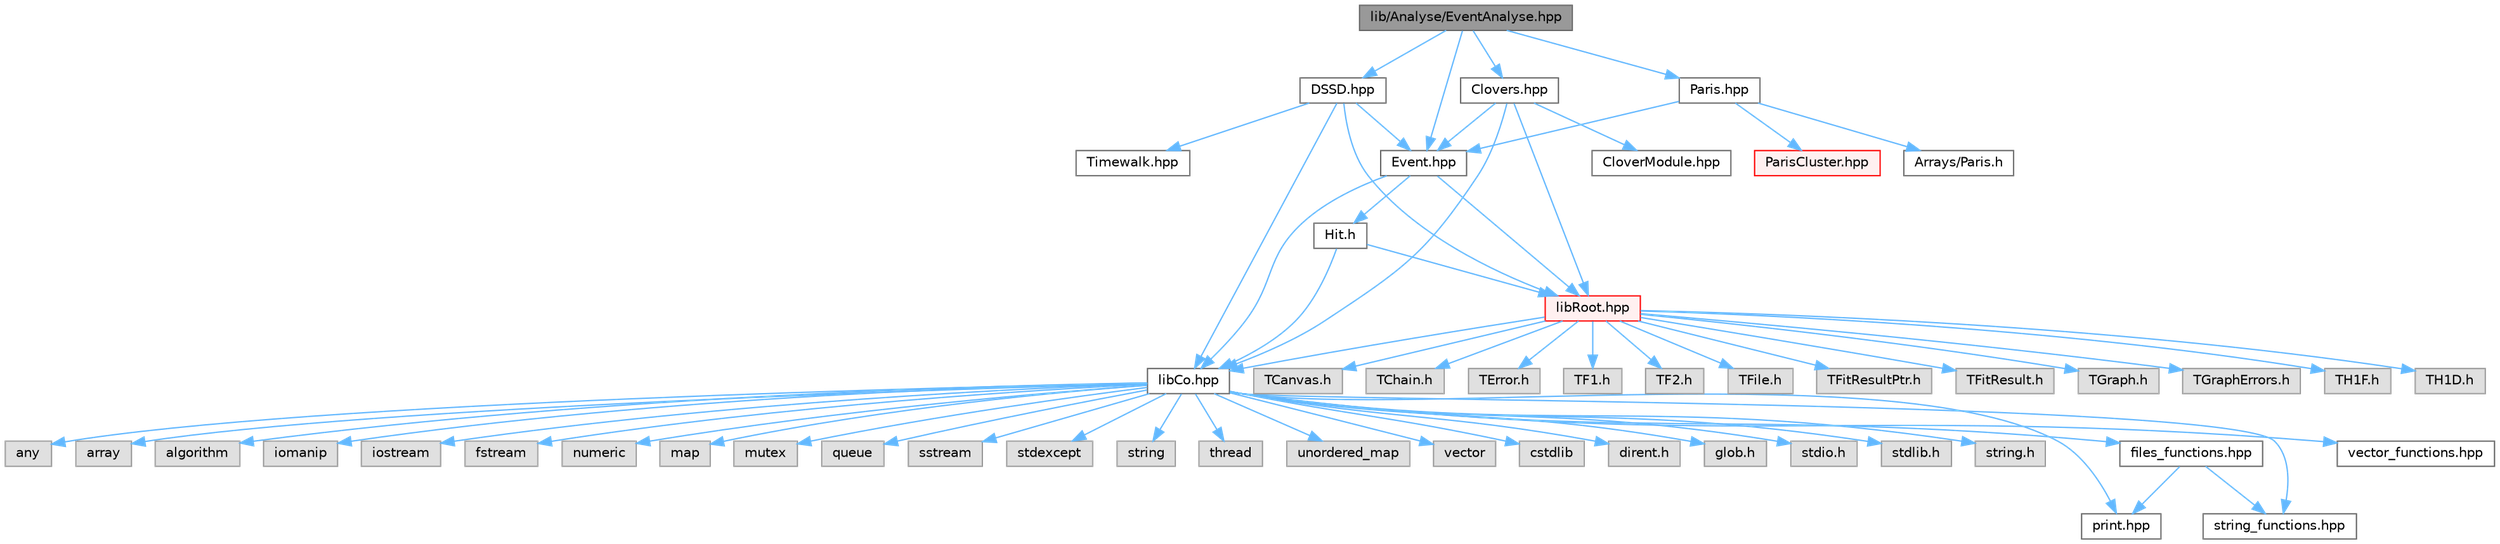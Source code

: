 digraph "lib/Analyse/EventAnalyse.hpp"
{
 // LATEX_PDF_SIZE
  bgcolor="transparent";
  edge [fontname=Helvetica,fontsize=10,labelfontname=Helvetica,labelfontsize=10];
  node [fontname=Helvetica,fontsize=10,shape=box,height=0.2,width=0.4];
  Node1 [id="Node000001",label="lib/Analyse/EventAnalyse.hpp",height=0.2,width=0.4,color="gray40", fillcolor="grey60", style="filled", fontcolor="black",tooltip=" "];
  Node1 -> Node2 [id="edge1_Node000001_Node000002",color="steelblue1",style="solid",tooltip=" "];
  Node2 [id="Node000002",label="Clovers.hpp",height=0.2,width=0.4,color="grey40", fillcolor="white", style="filled",URL="$_clovers_8hpp.html",tooltip=" "];
  Node2 -> Node3 [id="edge2_Node000002_Node000003",color="steelblue1",style="solid",tooltip=" "];
  Node3 [id="Node000003",label="libCo.hpp",height=0.2,width=0.4,color="grey40", fillcolor="white", style="filled",URL="$lib_co_8hpp.html",tooltip=" "];
  Node3 -> Node4 [id="edge3_Node000003_Node000004",color="steelblue1",style="solid",tooltip=" "];
  Node4 [id="Node000004",label="any",height=0.2,width=0.4,color="grey60", fillcolor="#E0E0E0", style="filled",tooltip=" "];
  Node3 -> Node5 [id="edge4_Node000003_Node000005",color="steelblue1",style="solid",tooltip=" "];
  Node5 [id="Node000005",label="array",height=0.2,width=0.4,color="grey60", fillcolor="#E0E0E0", style="filled",tooltip=" "];
  Node3 -> Node6 [id="edge5_Node000003_Node000006",color="steelblue1",style="solid",tooltip=" "];
  Node6 [id="Node000006",label="algorithm",height=0.2,width=0.4,color="grey60", fillcolor="#E0E0E0", style="filled",tooltip=" "];
  Node3 -> Node7 [id="edge6_Node000003_Node000007",color="steelblue1",style="solid",tooltip=" "];
  Node7 [id="Node000007",label="iomanip",height=0.2,width=0.4,color="grey60", fillcolor="#E0E0E0", style="filled",tooltip=" "];
  Node3 -> Node8 [id="edge7_Node000003_Node000008",color="steelblue1",style="solid",tooltip=" "];
  Node8 [id="Node000008",label="iostream",height=0.2,width=0.4,color="grey60", fillcolor="#E0E0E0", style="filled",tooltip=" "];
  Node3 -> Node9 [id="edge8_Node000003_Node000009",color="steelblue1",style="solid",tooltip=" "];
  Node9 [id="Node000009",label="fstream",height=0.2,width=0.4,color="grey60", fillcolor="#E0E0E0", style="filled",tooltip=" "];
  Node3 -> Node10 [id="edge9_Node000003_Node000010",color="steelblue1",style="solid",tooltip=" "];
  Node10 [id="Node000010",label="numeric",height=0.2,width=0.4,color="grey60", fillcolor="#E0E0E0", style="filled",tooltip=" "];
  Node3 -> Node11 [id="edge10_Node000003_Node000011",color="steelblue1",style="solid",tooltip=" "];
  Node11 [id="Node000011",label="map",height=0.2,width=0.4,color="grey60", fillcolor="#E0E0E0", style="filled",tooltip=" "];
  Node3 -> Node12 [id="edge11_Node000003_Node000012",color="steelblue1",style="solid",tooltip=" "];
  Node12 [id="Node000012",label="mutex",height=0.2,width=0.4,color="grey60", fillcolor="#E0E0E0", style="filled",tooltip=" "];
  Node3 -> Node13 [id="edge12_Node000003_Node000013",color="steelblue1",style="solid",tooltip=" "];
  Node13 [id="Node000013",label="queue",height=0.2,width=0.4,color="grey60", fillcolor="#E0E0E0", style="filled",tooltip=" "];
  Node3 -> Node14 [id="edge13_Node000003_Node000014",color="steelblue1",style="solid",tooltip=" "];
  Node14 [id="Node000014",label="sstream",height=0.2,width=0.4,color="grey60", fillcolor="#E0E0E0", style="filled",tooltip=" "];
  Node3 -> Node15 [id="edge14_Node000003_Node000015",color="steelblue1",style="solid",tooltip=" "];
  Node15 [id="Node000015",label="stdexcept",height=0.2,width=0.4,color="grey60", fillcolor="#E0E0E0", style="filled",tooltip=" "];
  Node3 -> Node16 [id="edge15_Node000003_Node000016",color="steelblue1",style="solid",tooltip=" "];
  Node16 [id="Node000016",label="string",height=0.2,width=0.4,color="grey60", fillcolor="#E0E0E0", style="filled",tooltip=" "];
  Node3 -> Node17 [id="edge16_Node000003_Node000017",color="steelblue1",style="solid",tooltip=" "];
  Node17 [id="Node000017",label="thread",height=0.2,width=0.4,color="grey60", fillcolor="#E0E0E0", style="filled",tooltip=" "];
  Node3 -> Node18 [id="edge17_Node000003_Node000018",color="steelblue1",style="solid",tooltip=" "];
  Node18 [id="Node000018",label="unordered_map",height=0.2,width=0.4,color="grey60", fillcolor="#E0E0E0", style="filled",tooltip=" "];
  Node3 -> Node19 [id="edge18_Node000003_Node000019",color="steelblue1",style="solid",tooltip=" "];
  Node19 [id="Node000019",label="vector",height=0.2,width=0.4,color="grey60", fillcolor="#E0E0E0", style="filled",tooltip=" "];
  Node3 -> Node20 [id="edge19_Node000003_Node000020",color="steelblue1",style="solid",tooltip=" "];
  Node20 [id="Node000020",label="cstdlib",height=0.2,width=0.4,color="grey60", fillcolor="#E0E0E0", style="filled",tooltip=" "];
  Node3 -> Node21 [id="edge20_Node000003_Node000021",color="steelblue1",style="solid",tooltip=" "];
  Node21 [id="Node000021",label="dirent.h",height=0.2,width=0.4,color="grey60", fillcolor="#E0E0E0", style="filled",tooltip=" "];
  Node3 -> Node22 [id="edge21_Node000003_Node000022",color="steelblue1",style="solid",tooltip=" "];
  Node22 [id="Node000022",label="glob.h",height=0.2,width=0.4,color="grey60", fillcolor="#E0E0E0", style="filled",tooltip=" "];
  Node3 -> Node23 [id="edge22_Node000003_Node000023",color="steelblue1",style="solid",tooltip=" "];
  Node23 [id="Node000023",label="stdio.h",height=0.2,width=0.4,color="grey60", fillcolor="#E0E0E0", style="filled",tooltip=" "];
  Node3 -> Node24 [id="edge23_Node000003_Node000024",color="steelblue1",style="solid",tooltip=" "];
  Node24 [id="Node000024",label="stdlib.h",height=0.2,width=0.4,color="grey60", fillcolor="#E0E0E0", style="filled",tooltip=" "];
  Node3 -> Node25 [id="edge24_Node000003_Node000025",color="steelblue1",style="solid",tooltip=" "];
  Node25 [id="Node000025",label="string.h",height=0.2,width=0.4,color="grey60", fillcolor="#E0E0E0", style="filled",tooltip=" "];
  Node3 -> Node26 [id="edge25_Node000003_Node000026",color="steelblue1",style="solid",tooltip=" "];
  Node26 [id="Node000026",label="print.hpp",height=0.2,width=0.4,color="grey40", fillcolor="white", style="filled",URL="$print_8hpp.html",tooltip=" "];
  Node3 -> Node27 [id="edge26_Node000003_Node000027",color="steelblue1",style="solid",tooltip=" "];
  Node27 [id="Node000027",label="string_functions.hpp",height=0.2,width=0.4,color="grey40", fillcolor="white", style="filled",URL="$string__functions_8hpp.html",tooltip=" "];
  Node3 -> Node28 [id="edge27_Node000003_Node000028",color="steelblue1",style="solid",tooltip=" "];
  Node28 [id="Node000028",label="files_functions.hpp",height=0.2,width=0.4,color="grey40", fillcolor="white", style="filled",URL="$files__functions_8hpp.html",tooltip=" "];
  Node28 -> Node26 [id="edge28_Node000028_Node000026",color="steelblue1",style="solid",tooltip=" "];
  Node28 -> Node27 [id="edge29_Node000028_Node000027",color="steelblue1",style="solid",tooltip=" "];
  Node3 -> Node29 [id="edge30_Node000003_Node000029",color="steelblue1",style="solid",tooltip=" "];
  Node29 [id="Node000029",label="vector_functions.hpp",height=0.2,width=0.4,color="grey40", fillcolor="white", style="filled",URL="$vector__functions_8hpp.html",tooltip=" "];
  Node2 -> Node30 [id="edge31_Node000002_Node000030",color="steelblue1",style="solid",tooltip=" "];
  Node30 [id="Node000030",label="libRoot.hpp",height=0.2,width=0.4,color="red", fillcolor="#FFF0F0", style="filled",URL="$lib_root_8hpp.html",tooltip=" "];
  Node30 -> Node3 [id="edge32_Node000030_Node000003",color="steelblue1",style="solid",tooltip=" "];
  Node30 -> Node31 [id="edge33_Node000030_Node000031",color="steelblue1",style="solid",tooltip=" "];
  Node31 [id="Node000031",label="TCanvas.h",height=0.2,width=0.4,color="grey60", fillcolor="#E0E0E0", style="filled",tooltip=" "];
  Node30 -> Node32 [id="edge34_Node000030_Node000032",color="steelblue1",style="solid",tooltip=" "];
  Node32 [id="Node000032",label="TChain.h",height=0.2,width=0.4,color="grey60", fillcolor="#E0E0E0", style="filled",tooltip=" "];
  Node30 -> Node33 [id="edge35_Node000030_Node000033",color="steelblue1",style="solid",tooltip=" "];
  Node33 [id="Node000033",label="TError.h",height=0.2,width=0.4,color="grey60", fillcolor="#E0E0E0", style="filled",tooltip=" "];
  Node30 -> Node34 [id="edge36_Node000030_Node000034",color="steelblue1",style="solid",tooltip=" "];
  Node34 [id="Node000034",label="TF1.h",height=0.2,width=0.4,color="grey60", fillcolor="#E0E0E0", style="filled",tooltip=" "];
  Node30 -> Node35 [id="edge37_Node000030_Node000035",color="steelblue1",style="solid",tooltip=" "];
  Node35 [id="Node000035",label="TF2.h",height=0.2,width=0.4,color="grey60", fillcolor="#E0E0E0", style="filled",tooltip=" "];
  Node30 -> Node36 [id="edge38_Node000030_Node000036",color="steelblue1",style="solid",tooltip=" "];
  Node36 [id="Node000036",label="TFile.h",height=0.2,width=0.4,color="grey60", fillcolor="#E0E0E0", style="filled",tooltip=" "];
  Node30 -> Node37 [id="edge39_Node000030_Node000037",color="steelblue1",style="solid",tooltip=" "];
  Node37 [id="Node000037",label="TFitResultPtr.h",height=0.2,width=0.4,color="grey60", fillcolor="#E0E0E0", style="filled",tooltip=" "];
  Node30 -> Node38 [id="edge40_Node000030_Node000038",color="steelblue1",style="solid",tooltip=" "];
  Node38 [id="Node000038",label="TFitResult.h",height=0.2,width=0.4,color="grey60", fillcolor="#E0E0E0", style="filled",tooltip=" "];
  Node30 -> Node39 [id="edge41_Node000030_Node000039",color="steelblue1",style="solid",tooltip=" "];
  Node39 [id="Node000039",label="TGraph.h",height=0.2,width=0.4,color="grey60", fillcolor="#E0E0E0", style="filled",tooltip=" "];
  Node30 -> Node40 [id="edge42_Node000030_Node000040",color="steelblue1",style="solid",tooltip=" "];
  Node40 [id="Node000040",label="TGraphErrors.h",height=0.2,width=0.4,color="grey60", fillcolor="#E0E0E0", style="filled",tooltip=" "];
  Node30 -> Node41 [id="edge43_Node000030_Node000041",color="steelblue1",style="solid",tooltip=" "];
  Node41 [id="Node000041",label="TH1F.h",height=0.2,width=0.4,color="grey60", fillcolor="#E0E0E0", style="filled",tooltip=" "];
  Node30 -> Node42 [id="edge44_Node000030_Node000042",color="steelblue1",style="solid",tooltip=" "];
  Node42 [id="Node000042",label="TH1D.h",height=0.2,width=0.4,color="grey60", fillcolor="#E0E0E0", style="filled",tooltip=" "];
  Node2 -> Node60 [id="edge45_Node000002_Node000060",color="steelblue1",style="solid",tooltip=" "];
  Node60 [id="Node000060",label="Event.hpp",height=0.2,width=0.4,color="grey40", fillcolor="white", style="filled",URL="$_event_8hpp.html",tooltip=" "];
  Node60 -> Node61 [id="edge46_Node000060_Node000061",color="steelblue1",style="solid",tooltip=" "];
  Node61 [id="Node000061",label="Hit.h",height=0.2,width=0.4,color="grey40", fillcolor="white", style="filled",URL="$_hit_8h.html",tooltip=" "];
  Node61 -> Node30 [id="edge47_Node000061_Node000030",color="steelblue1",style="solid",tooltip=" "];
  Node61 -> Node3 [id="edge48_Node000061_Node000003",color="steelblue1",style="solid",tooltip=" "];
  Node60 -> Node3 [id="edge49_Node000060_Node000003",color="steelblue1",style="solid",tooltip=" "];
  Node60 -> Node30 [id="edge50_Node000060_Node000030",color="steelblue1",style="solid",tooltip=" "];
  Node2 -> Node62 [id="edge51_Node000002_Node000062",color="steelblue1",style="solid",tooltip=" "];
  Node62 [id="Node000062",label="CloverModule.hpp",height=0.2,width=0.4,color="grey40", fillcolor="white", style="filled",URL="$_clover_module_8hpp.html",tooltip=" "];
  Node1 -> Node63 [id="edge52_Node000001_Node000063",color="steelblue1",style="solid",tooltip=" "];
  Node63 [id="Node000063",label="DSSD.hpp",height=0.2,width=0.4,color="grey40", fillcolor="white", style="filled",URL="$_d_s_s_d_8hpp.html",tooltip=" "];
  Node63 -> Node3 [id="edge53_Node000063_Node000003",color="steelblue1",style="solid",tooltip=" "];
  Node63 -> Node30 [id="edge54_Node000063_Node000030",color="steelblue1",style="solid",tooltip=" "];
  Node63 -> Node60 [id="edge55_Node000063_Node000060",color="steelblue1",style="solid",tooltip=" "];
  Node63 -> Node64 [id="edge56_Node000063_Node000064",color="steelblue1",style="solid",tooltip=" "];
  Node64 [id="Node000064",label="Timewalk.hpp",height=0.2,width=0.4,color="grey40", fillcolor="white", style="filled",URL="$_timewalk_8hpp.html",tooltip=" "];
  Node1 -> Node65 [id="edge57_Node000001_Node000065",color="steelblue1",style="solid",tooltip=" "];
  Node65 [id="Node000065",label="Paris.hpp",height=0.2,width=0.4,color="grey40", fillcolor="white", style="filled",URL="$_paris_8hpp.html",tooltip=" "];
  Node65 -> Node60 [id="edge58_Node000065_Node000060",color="steelblue1",style="solid",tooltip=" "];
  Node65 -> Node66 [id="edge59_Node000065_Node000066",color="steelblue1",style="solid",tooltip=" "];
  Node66 [id="Node000066",label="Arrays/Paris.h",height=0.2,width=0.4,color="grey40", fillcolor="white", style="filled",URL="$_paris_8h.html",tooltip=" "];
  Node65 -> Node67 [id="edge60_Node000065_Node000067",color="steelblue1",style="solid",tooltip=" "];
  Node67 [id="Node000067",label="ParisCluster.hpp",height=0.2,width=0.4,color="red", fillcolor="#FFF0F0", style="filled",URL="$_paris_cluster_8hpp.html",tooltip=" "];
  Node1 -> Node60 [id="edge61_Node000001_Node000060",color="steelblue1",style="solid",tooltip=" "];
}

